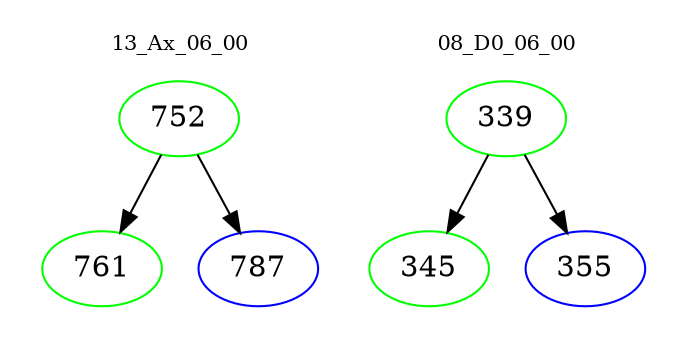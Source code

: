 digraph{
subgraph cluster_0 {
color = white
label = "13_Ax_06_00";
fontsize=10;
T0_752 [label="752", color="green"]
T0_752 -> T0_761 [color="black"]
T0_761 [label="761", color="green"]
T0_752 -> T0_787 [color="black"]
T0_787 [label="787", color="blue"]
}
subgraph cluster_1 {
color = white
label = "08_D0_06_00";
fontsize=10;
T1_339 [label="339", color="green"]
T1_339 -> T1_345 [color="black"]
T1_345 [label="345", color="green"]
T1_339 -> T1_355 [color="black"]
T1_355 [label="355", color="blue"]
}
}
